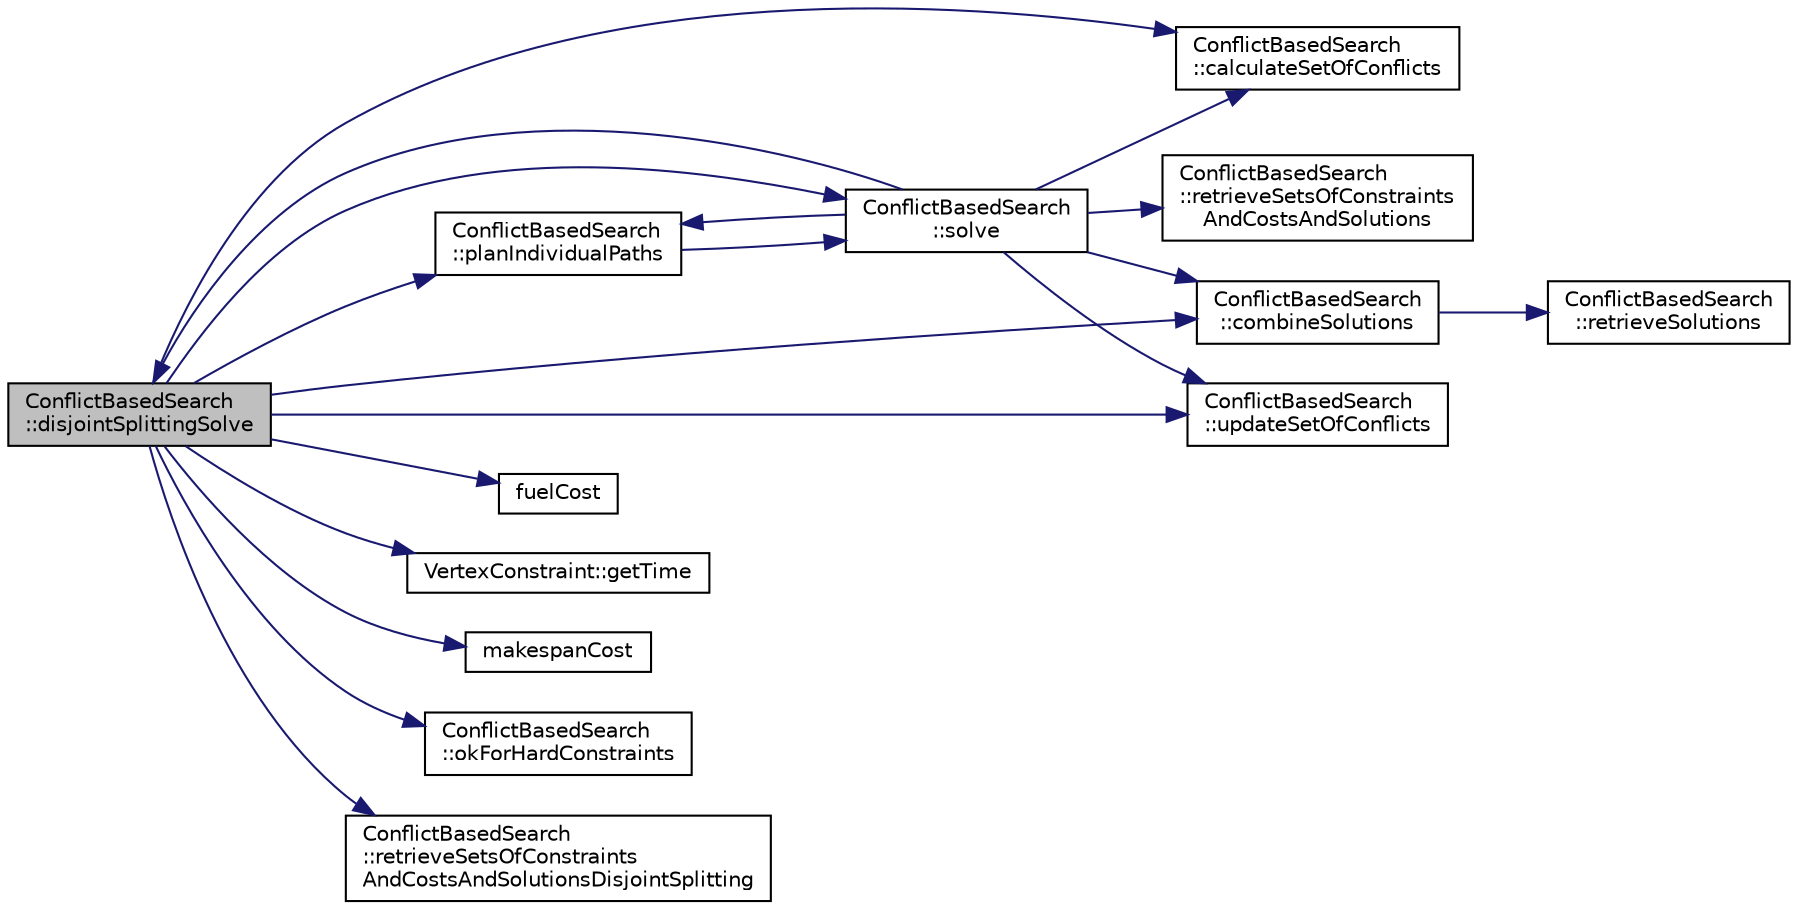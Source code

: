 digraph "ConflictBasedSearch::disjointSplittingSolve"
{
 // INTERACTIVE_SVG=YES
 // LATEX_PDF_SIZE
  edge [fontname="Helvetica",fontsize="10",labelfontname="Helvetica",labelfontsize="10"];
  node [fontname="Helvetica",fontsize="10",shape=record];
  rankdir="LR";
  Node1 [label="ConflictBasedSearch\l::disjointSplittingSolve",height=0.2,width=0.4,color="black", fillcolor="grey75", style="filled", fontcolor="black",tooltip=" "];
  Node1 -> Node2 [color="midnightblue",fontsize="10",style="solid",fontname="Helvetica"];
  Node2 [label="ConflictBasedSearch\l::calculateSetOfConflicts",height=0.2,width=0.4,color="black", fillcolor="white", style="filled",URL="$classConflictBasedSearch.html#a6070f03e97d9e3ea822f5ed1a0bfe9a1",tooltip=" "];
  Node1 -> Node3 [color="midnightblue",fontsize="10",style="solid",fontname="Helvetica"];
  Node3 [label="ConflictBasedSearch\l::combineSolutions",height=0.2,width=0.4,color="black", fillcolor="white", style="filled",URL="$classConflictBasedSearch.html#a6d17a328ed4bd26bf58503a87761164c",tooltip=" "];
  Node3 -> Node4 [color="midnightblue",fontsize="10",style="solid",fontname="Helvetica"];
  Node4 [label="ConflictBasedSearch\l::retrieveSolutions",height=0.2,width=0.4,color="black", fillcolor="white", style="filled",URL="$classConflictBasedSearch.html#a3a9f295491df3b7ceec1b1d2ce7bacf3",tooltip=" "];
  Node1 -> Node5 [color="midnightblue",fontsize="10",style="solid",fontname="Helvetica"];
  Node5 [label="fuelCost",height=0.2,width=0.4,color="black", fillcolor="white", style="filled",URL="$Solution_8cpp.html#a1668e5fa72e047531e95f29f5deaf233",tooltip=" "];
  Node1 -> Node6 [color="midnightblue",fontsize="10",style="solid",fontname="Helvetica"];
  Node6 [label="VertexConstraint::getTime",height=0.2,width=0.4,color="black", fillcolor="white", style="filled",URL="$classVertexConstraint.html#ae4a5ede3e21dcbc4dec0060a90682c15",tooltip=" "];
  Node1 -> Node7 [color="midnightblue",fontsize="10",style="solid",fontname="Helvetica"];
  Node7 [label="makespanCost",height=0.2,width=0.4,color="black", fillcolor="white", style="filled",URL="$Solution_8cpp.html#a88b7fad200133f09ed5879a14d0171c6",tooltip=" "];
  Node1 -> Node8 [color="midnightblue",fontsize="10",style="solid",fontname="Helvetica"];
  Node8 [label="ConflictBasedSearch\l::okForHardConstraints",height=0.2,width=0.4,color="black", fillcolor="white", style="filled",URL="$classConflictBasedSearch.html#a9a97b362b4e2df901352732921975454",tooltip=" "];
  Node1 -> Node9 [color="midnightblue",fontsize="10",style="solid",fontname="Helvetica"];
  Node9 [label="ConflictBasedSearch\l::planIndividualPaths",height=0.2,width=0.4,color="black", fillcolor="white", style="filled",URL="$classConflictBasedSearch.html#a2d4ce8cb5d44727d73f4489b39ad1d54",tooltip=" "];
  Node9 -> Node10 [color="midnightblue",fontsize="10",style="solid",fontname="Helvetica"];
  Node10 [label="ConflictBasedSearch\l::solve",height=0.2,width=0.4,color="black", fillcolor="white", style="filled",URL="$classConflictBasedSearch.html#a6aadc55f462faad9ce67903a59b96c62",tooltip=" "];
  Node10 -> Node2 [color="midnightblue",fontsize="10",style="solid",fontname="Helvetica"];
  Node10 -> Node3 [color="midnightblue",fontsize="10",style="solid",fontname="Helvetica"];
  Node10 -> Node1 [color="midnightblue",fontsize="10",style="solid",fontname="Helvetica"];
  Node10 -> Node9 [color="midnightblue",fontsize="10",style="solid",fontname="Helvetica"];
  Node10 -> Node11 [color="midnightblue",fontsize="10",style="solid",fontname="Helvetica"];
  Node11 [label="ConflictBasedSearch\l::retrieveSetsOfConstraints\lAndCostsAndSolutions",height=0.2,width=0.4,color="black", fillcolor="white", style="filled",URL="$classConflictBasedSearch.html#adfcf0b5e67e17a8eada77fed4ed4ea20",tooltip=" "];
  Node10 -> Node12 [color="midnightblue",fontsize="10",style="solid",fontname="Helvetica"];
  Node12 [label="ConflictBasedSearch\l::updateSetOfConflicts",height=0.2,width=0.4,color="black", fillcolor="white", style="filled",URL="$classConflictBasedSearch.html#a727a9172ea3f3fbf4eca9f247d3f5356",tooltip=" "];
  Node1 -> Node13 [color="midnightblue",fontsize="10",style="solid",fontname="Helvetica"];
  Node13 [label="ConflictBasedSearch\l::retrieveSetsOfConstraints\lAndCostsAndSolutionsDisjointSplitting",height=0.2,width=0.4,color="black", fillcolor="white", style="filled",URL="$classConflictBasedSearch.html#aeea91c6d2aa04bbd44b4f6a1382d81d4",tooltip=" "];
  Node1 -> Node10 [color="midnightblue",fontsize="10",style="solid",fontname="Helvetica"];
  Node1 -> Node12 [color="midnightblue",fontsize="10",style="solid",fontname="Helvetica"];
}

